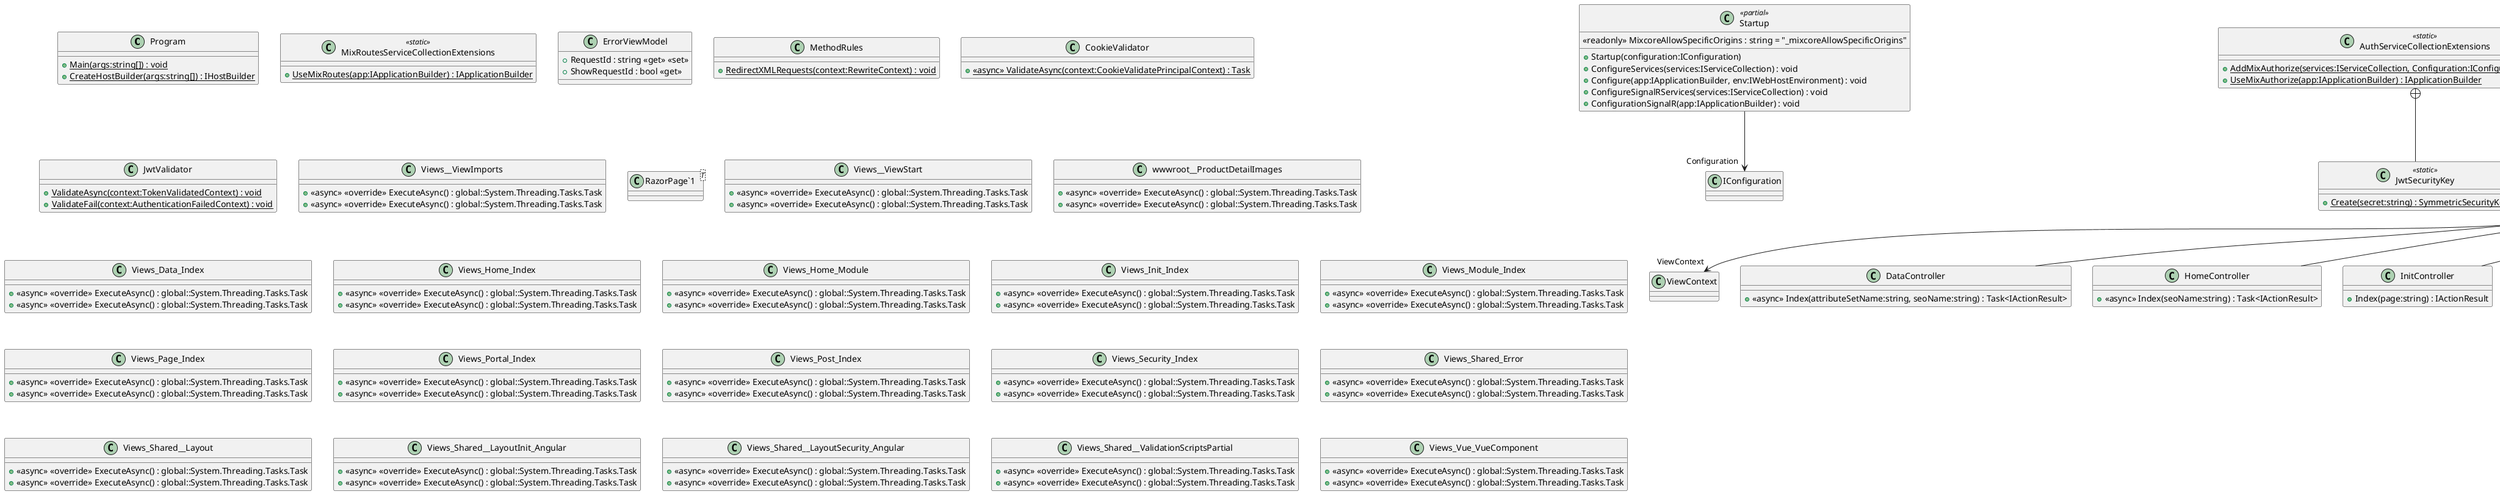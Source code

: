 @startuml
class Program {
    + {static} Main(args:string[]) : void
    + {static} CreateHostBuilder(args:string[]) : IHostBuilder
}
class Startup <<partial>> {
    + Startup(configuration:IConfiguration)
    <<readonly>> MixcoreAllowSpecificOrigins : string = "_mixcoreAllowSpecificOrigins"
    + ConfigureServices(services:IServiceCollection) : void
    + Configure(app:IApplicationBuilder, env:IWebHostEnvironment) : void
}
Startup --> "Configuration" IConfiguration
class AuthServiceCollectionExtensions <<static>> {
    + {static} AddMixAuthorize(services:IServiceCollection, Configuration:IConfiguration) : IServiceCollection
    + {static} UseMixAuthorize(app:IApplicationBuilder) : IApplicationBuilder
}
class JwtSecurityKey <<static>> {
    + {static} Create(secret:string) : SymmetricSecurityKey
}
AuthServiceCollectionExtensions +-- JwtSecurityKey
class MixRoutesServiceCollectionExtensions <<static>> {
    + {static} UseMixRoutes(app:IApplicationBuilder) : IApplicationBuilder
}
class Startup <<partial>> {
    + ConfigureSignalRServices(services:IServiceCollection) : void
    + ConfigurationSignalR(app:IApplicationBuilder) : void
}
class BaseController {
    + BaseController()
    + culture : string <<get>> <<set>>
    + <<override>> OnActionExecuting(context:ActionExecutingContext) : void
    + <<async>> Error(page:string) : System.Threading.Tasks.Task<IActionResult>
}
Controller <|-- BaseController
BaseController --> "ViewContext" ViewContext
class DataController {
    + <<async>> Index(attributeSetName:string, seoName:string) : Task<IActionResult>
}
BaseController <|-- DataController
class HomeController {
    + <<async>> Index(seoName:string) : Task<IActionResult>
}
BaseController <|-- HomeController
class InitController {
    + Index(page:string) : IActionResult
}
BaseController <|-- InitController
class ModuleController {
    + <<async>> Index(id:int, culture:string, seoName:string) : Task<IActionResult>
}
BaseController <|-- ModuleController
class PageController {
    + <<async>> Index(culture:string, seoName:string) : Task<IActionResult>
}
BaseController <|-- PageController
class PortalController {
    + Index(page:string) : IActionResult
}
BaseController <|-- PortalController
class PostController {
    + <<async>> Index(id:int, culture:string, seoName:string) : Task<IActionResult>
}
BaseController <|-- PostController
class SecurityController {
    + Index(page:string) : IActionResult
}
BaseController <|-- SecurityController
class VueController {
    + <<async>> Index(culture:string, seoName:string) : Task<PartialViewResult>
}
BaseController <|-- VueController
class ErrorViewModel {
    + RequestId : string <<get>> <<set>>
    + ShowRequestId : bool <<get>>
}
class MethodRules {
    + {static} RedirectXMLRequests(context:RewriteContext) : void
}
class RedirectImageRequests {
    + RedirectImageRequests(extension:string, newPath:string)
    + ApplyRule(context:RewriteContext) : void
}
IRule <|-- RedirectImageRequests
class CookieValidator {
    + {static} <<async>> ValidateAsync(context:CookieValidatePrincipalContext) : Task
}
class JwtValidator {
    + {static} ValidateAsync(context:TokenValidatedContext) : void
    + {static} ValidateFail(context:AuthenticationFailedContext) : void
}
class Views__ViewImports {
    + <<async>> <<override>> ExecuteAsync() : global::System.Threading.Tasks.Task
}
class "RazorPage`1"<T> {
}
class Views__ViewStart {
    + <<async>> <<override>> ExecuteAsync() : global::System.Threading.Tasks.Task
}
class "RazorPage`1"<T> {
}
class wwwroot__ProductDetailImages {
    + <<async>> <<override>> ExecuteAsync() : global::System.Threading.Tasks.Task
}
class "RazorPage`1"<T> {
}
class Views__ViewImports {
    + <<async>> <<override>> ExecuteAsync() : global::System.Threading.Tasks.Task
}
class "RazorPage`1"<T> {
}
class Views__ViewStart {
    + <<async>> <<override>> ExecuteAsync() : global::System.Threading.Tasks.Task
}
class "RazorPage`1"<T> {
}
class wwwroot__ProductDetailImages {
    + <<async>> <<override>> ExecuteAsync() : global::System.Threading.Tasks.Task
}
class "RazorPage`1"<T> {
}
class Views_Data_Index {
    + <<async>> <<override>> ExecuteAsync() : global::System.Threading.Tasks.Task
}
class "RazorPage`1"<T> {
}
class Views_Home_Index {
    + <<async>> <<override>> ExecuteAsync() : global::System.Threading.Tasks.Task
}
class "RazorPage`1"<T> {
}
class Views_Home_Module {
    + <<async>> <<override>> ExecuteAsync() : global::System.Threading.Tasks.Task
}
class "RazorPage`1"<T> {
}
class Views_Init_Index {
    + <<async>> <<override>> ExecuteAsync() : global::System.Threading.Tasks.Task
}
class "RazorPage`1"<T> {
}
class Views_Module_Index {
    + <<async>> <<override>> ExecuteAsync() : global::System.Threading.Tasks.Task
}
class "RazorPage`1"<T> {
}
class Views_Page_Index {
    + <<async>> <<override>> ExecuteAsync() : global::System.Threading.Tasks.Task
}
class "RazorPage`1"<T> {
}
class Views_Portal_Index {
    + <<async>> <<override>> ExecuteAsync() : global::System.Threading.Tasks.Task
}
class "RazorPage`1"<T> {
}
class Views_Post_Index {
    + <<async>> <<override>> ExecuteAsync() : global::System.Threading.Tasks.Task
}
class "RazorPage`1"<T> {
}
class Views_Security_Index {
    + <<async>> <<override>> ExecuteAsync() : global::System.Threading.Tasks.Task
}
class "RazorPage`1"<T> {
}
class Views_Shared_Error {
    + <<async>> <<override>> ExecuteAsync() : global::System.Threading.Tasks.Task
}
class "RazorPage`1"<T> {
}
class Views_Shared__Layout {
    + <<async>> <<override>> ExecuteAsync() : global::System.Threading.Tasks.Task
}
class "RazorPage`1"<T> {
}
class Views_Shared__LayoutInit_Angular {
    + <<async>> <<override>> ExecuteAsync() : global::System.Threading.Tasks.Task
}
class "RazorPage`1"<T> {
}
class Views_Shared__LayoutPortal_Angular {
    + <<async>> <<override>> ExecuteAsync() : global::System.Threading.Tasks.Task
}
class "RazorPage`1"<T> {
}
class "UserManager`1"<T> {
}
Views_Shared__LayoutPortal_Angular --> "UserManager<ApplicationUser>" "UserManager`1"
class Views_Shared__LayoutPortal_Angular_bk {
    + <<async>> <<override>> ExecuteAsync() : global::System.Threading.Tasks.Task
}
class "RazorPage`1"<T> {
}
class "UserManager`1"<T> {
}
Views_Shared__LayoutPortal_Angular_bk --> "UserManager<ApplicationUser>" "UserManager`1"
class Views_Shared__LayoutSecurity_Angular {
    + <<async>> <<override>> ExecuteAsync() : global::System.Threading.Tasks.Task
}
class "RazorPage`1"<T> {
}
class Views_Shared__LoginPartial {
    + <<async>> <<override>> ExecuteAsync() : global::System.Threading.Tasks.Task
}
class "RazorPage`1"<T> {
}
class "UserManager`1"<T> {
}
class "SignInManager`1"<T> {
}
Views_Shared__LoginPartial --> "UserManager<ApplicationUser>" "UserManager`1"
Views_Shared__LoginPartial --> "SignInManager<ApplicationUser>" "SignInManager`1"
class Views_Shared__ValidationScriptsPartial {
    + <<async>> <<override>> ExecuteAsync() : global::System.Threading.Tasks.Task
}
class "RazorPage`1"<T> {
}
class Views_Vue_VueComponent {
    + <<async>> <<override>> ExecuteAsync() : global::System.Threading.Tasks.Task
}
class "RazorPage`1"<T> {
}
class Views_Data_Index {
    + <<async>> <<override>> ExecuteAsync() : global::System.Threading.Tasks.Task
}
class "RazorPage`1"<T> {
}
class Views_Home_Index {
    + <<async>> <<override>> ExecuteAsync() : global::System.Threading.Tasks.Task
}
class "RazorPage`1"<T> {
}
class Views_Home_Module {
    + <<async>> <<override>> ExecuteAsync() : global::System.Threading.Tasks.Task
}
class "RazorPage`1"<T> {
}
class Views_Init_Index {
    + <<async>> <<override>> ExecuteAsync() : global::System.Threading.Tasks.Task
}
class "RazorPage`1"<T> {
}
class Views_Module_Index {
    + <<async>> <<override>> ExecuteAsync() : global::System.Threading.Tasks.Task
}
class "RazorPage`1"<T> {
}
class Views_Page_Index {
    + <<async>> <<override>> ExecuteAsync() : global::System.Threading.Tasks.Task
}
class "RazorPage`1"<T> {
}
class Views_Portal_Index {
    + <<async>> <<override>> ExecuteAsync() : global::System.Threading.Tasks.Task
}
class "RazorPage`1"<T> {
}
class Views_Post_Index {
    + <<async>> <<override>> ExecuteAsync() : global::System.Threading.Tasks.Task
}
class "RazorPage`1"<T> {
}
class Views_Security_Index {
    + <<async>> <<override>> ExecuteAsync() : global::System.Threading.Tasks.Task
}
class "RazorPage`1"<T> {
}
class Views_Shared_Error {
    + <<async>> <<override>> ExecuteAsync() : global::System.Threading.Tasks.Task
}
class "RazorPage`1"<T> {
}
class Views_Shared__Layout {
    + <<async>> <<override>> ExecuteAsync() : global::System.Threading.Tasks.Task
}
class "RazorPage`1"<T> {
}
class Views_Shared__LayoutInit_Angular {
    + <<async>> <<override>> ExecuteAsync() : global::System.Threading.Tasks.Task
}
class "RazorPage`1"<T> {
}
class Views_Shared__LayoutPortal_Angular {
    + <<async>> <<override>> ExecuteAsync() : global::System.Threading.Tasks.Task
}
class "RazorPage`1"<T> {
}
class "UserManager`1"<T> {
}
Views_Shared__LayoutPortal_Angular --> "UserManager<ApplicationUser>" "UserManager`1"
class Views_Shared__LayoutPortal_Angular_bk {
    + <<async>> <<override>> ExecuteAsync() : global::System.Threading.Tasks.Task
}
class "RazorPage`1"<T> {
}
class "UserManager`1"<T> {
}
Views_Shared__LayoutPortal_Angular_bk --> "UserManager<ApplicationUser>" "UserManager`1"
class Views_Shared__LayoutSecurity_Angular {
    + <<async>> <<override>> ExecuteAsync() : global::System.Threading.Tasks.Task
}
class "RazorPage`1"<T> {
}
class Views_Shared__LoginPartial {
    + <<async>> <<override>> ExecuteAsync() : global::System.Threading.Tasks.Task
}
class "RazorPage`1"<T> {
}
class "UserManager`1"<T> {
}
class "SignInManager`1"<T> {
}
Views_Shared__LoginPartial --> "UserManager<ApplicationUser>" "UserManager`1"
Views_Shared__LoginPartial --> "SignInManager<ApplicationUser>" "SignInManager`1"
class Views_Shared__ValidationScriptsPartial {
    + <<async>> <<override>> ExecuteAsync() : global::System.Threading.Tasks.Task
}
class "RazorPage`1"<T> {
}
class Views_Vue_VueComponent {
    + <<async>> <<override>> ExecuteAsync() : global::System.Threading.Tasks.Task
}
class "RazorPage`1"<T> {
}
@enduml
